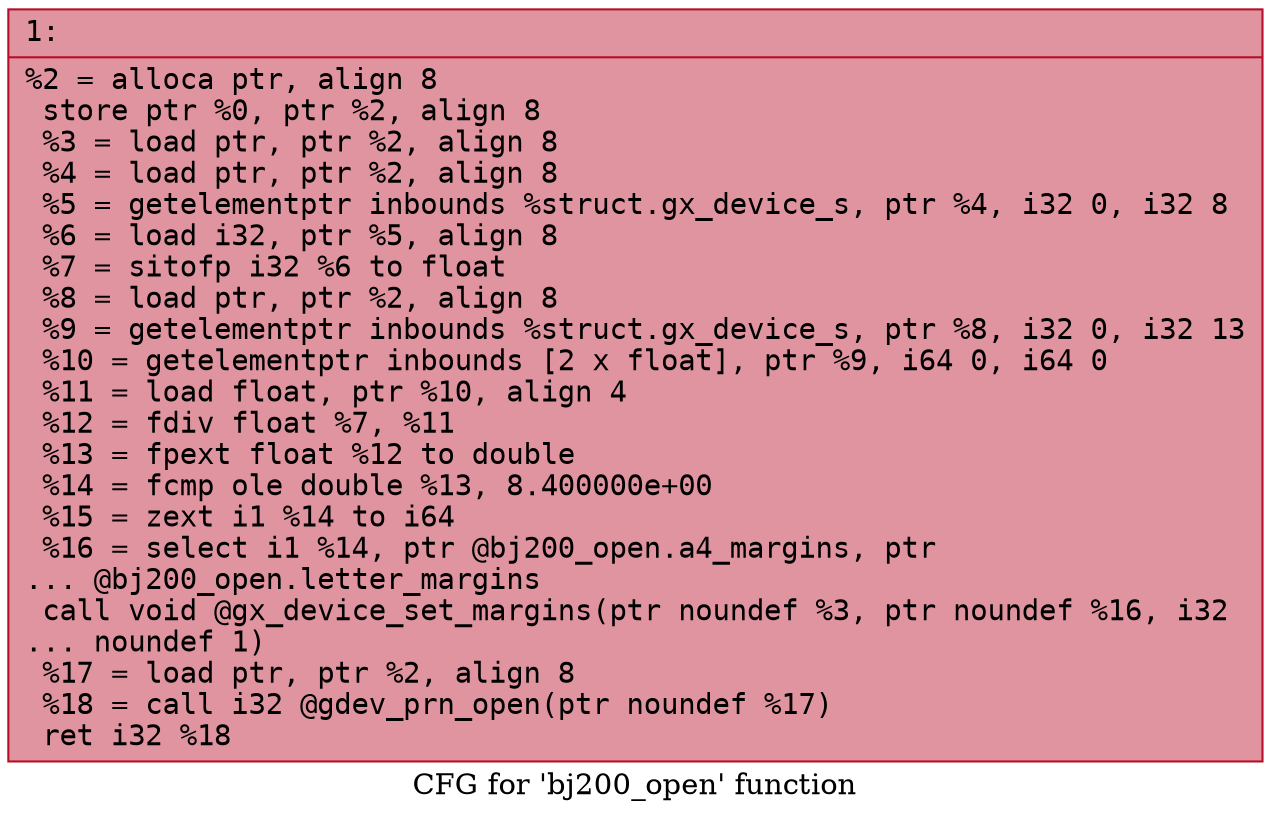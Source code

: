 digraph "CFG for 'bj200_open' function" {
	label="CFG for 'bj200_open' function";

	Node0x600003a9be30 [shape=record,color="#b70d28ff", style=filled, fillcolor="#b70d2870" fontname="Courier",label="{1:\l|  %2 = alloca ptr, align 8\l  store ptr %0, ptr %2, align 8\l  %3 = load ptr, ptr %2, align 8\l  %4 = load ptr, ptr %2, align 8\l  %5 = getelementptr inbounds %struct.gx_device_s, ptr %4, i32 0, i32 8\l  %6 = load i32, ptr %5, align 8\l  %7 = sitofp i32 %6 to float\l  %8 = load ptr, ptr %2, align 8\l  %9 = getelementptr inbounds %struct.gx_device_s, ptr %8, i32 0, i32 13\l  %10 = getelementptr inbounds [2 x float], ptr %9, i64 0, i64 0\l  %11 = load float, ptr %10, align 4\l  %12 = fdiv float %7, %11\l  %13 = fpext float %12 to double\l  %14 = fcmp ole double %13, 8.400000e+00\l  %15 = zext i1 %14 to i64\l  %16 = select i1 %14, ptr @bj200_open.a4_margins, ptr\l... @bj200_open.letter_margins\l  call void @gx_device_set_margins(ptr noundef %3, ptr noundef %16, i32\l... noundef 1)\l  %17 = load ptr, ptr %2, align 8\l  %18 = call i32 @gdev_prn_open(ptr noundef %17)\l  ret i32 %18\l}"];
}
